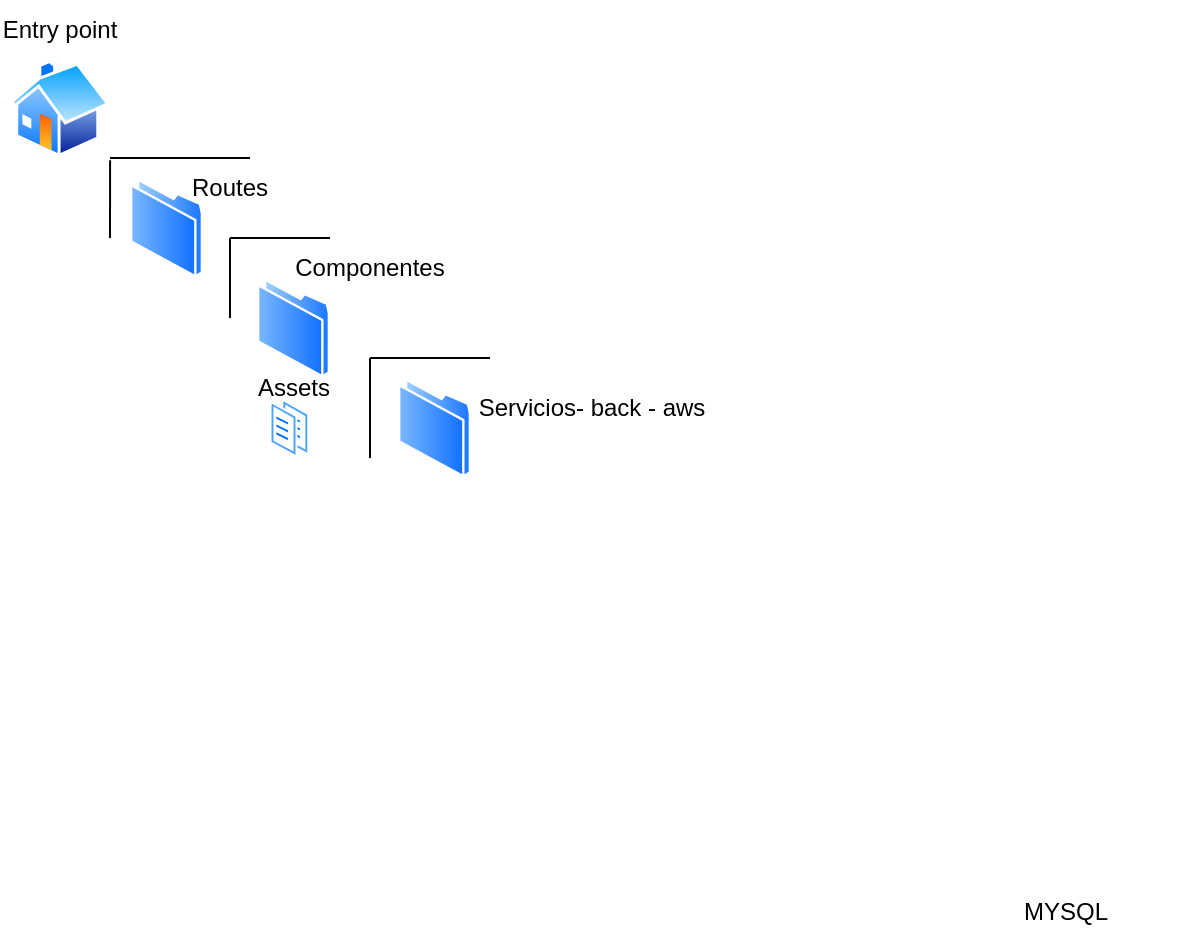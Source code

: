 <mxfile version="24.2.7" type="github">
  <diagram name="Página-1" id="_zZfIsROVKrqcc1TlIVI">
    <mxGraphModel dx="756" dy="1561" grid="1" gridSize="10" guides="1" tooltips="1" connect="1" arrows="1" fold="1" page="1" pageScale="1" pageWidth="827" pageHeight="1169" math="0" shadow="0">
      <root>
        <mxCell id="0" />
        <mxCell id="1" parent="0" />
        <mxCell id="ae3VG7JbaiyevE33gcLV-37" value="MYSQL" style="text;html=1;align=center;verticalAlign=middle;whiteSpace=wrap;rounded=0;" vertex="1" parent="1">
          <mxGeometry x="680" y="-198" width="136" height="30" as="geometry" />
        </mxCell>
        <mxCell id="ae3VG7JbaiyevE33gcLV-58" value="" style="image;aspect=fixed;perimeter=ellipsePerimeter;html=1;align=center;shadow=0;dashed=0;spacingTop=3;image=img/lib/active_directory/home.svg;" vertex="1" parent="1">
          <mxGeometry x="220" y="-609" width="50" height="48.5" as="geometry" />
        </mxCell>
        <mxCell id="ae3VG7JbaiyevE33gcLV-59" value="" style="image;aspect=fixed;perimeter=ellipsePerimeter;html=1;align=center;shadow=0;dashed=0;spacingTop=3;image=img/lib/active_directory/folder.svg;" vertex="1" parent="1">
          <mxGeometry x="280" y="-550" width="36.5" height="50" as="geometry" />
        </mxCell>
        <mxCell id="ae3VG7JbaiyevE33gcLV-60" value="" style="image;aspect=fixed;perimeter=ellipsePerimeter;html=1;align=center;shadow=0;dashed=0;spacingTop=3;image=img/lib/active_directory/folder.svg;" vertex="1" parent="1">
          <mxGeometry x="343.5" y="-500" width="36.5" height="50" as="geometry" />
        </mxCell>
        <mxCell id="ae3VG7JbaiyevE33gcLV-61" value="" style="image;aspect=fixed;perimeter=ellipsePerimeter;html=1;align=center;shadow=0;dashed=0;spacingTop=3;image=img/lib/active_directory/folder.svg;" vertex="1" parent="1">
          <mxGeometry x="414" y="-450" width="36.5" height="50" as="geometry" />
        </mxCell>
        <mxCell id="ae3VG7JbaiyevE33gcLV-65" value="" style="image;aspect=fixed;perimeter=ellipsePerimeter;html=1;align=center;shadow=0;dashed=0;spacingTop=3;image=img/lib/active_directory/documents.svg;" vertex="1" parent="1">
          <mxGeometry x="349.8" y="-440" width="19.8" height="30" as="geometry" />
        </mxCell>
        <mxCell id="ae3VG7JbaiyevE33gcLV-66" value="" style="endArrow=none;html=1;rounded=0;entryX=1.001;entryY=1.034;entryDx=0;entryDy=0;entryPerimeter=0;" edge="1" parent="1" target="ae3VG7JbaiyevE33gcLV-58">
          <mxGeometry relative="1" as="geometry">
            <mxPoint x="270" y="-520" as="sourcePoint" />
            <mxPoint x="270" y="-560" as="targetPoint" />
          </mxGeometry>
        </mxCell>
        <mxCell id="ae3VG7JbaiyevE33gcLV-67" value="" style="resizable=0;html=1;whiteSpace=wrap;align=right;verticalAlign=bottom;" connectable="0" vertex="1" parent="ae3VG7JbaiyevE33gcLV-66">
          <mxGeometry x="1" relative="1" as="geometry" />
        </mxCell>
        <mxCell id="ae3VG7JbaiyevE33gcLV-68" value="" style="endArrow=none;html=1;rounded=0;" edge="1" parent="1">
          <mxGeometry relative="1" as="geometry">
            <mxPoint x="270" y="-560" as="sourcePoint" />
            <mxPoint x="340" y="-560" as="targetPoint" />
          </mxGeometry>
        </mxCell>
        <mxCell id="ae3VG7JbaiyevE33gcLV-69" value="" style="resizable=0;html=1;whiteSpace=wrap;align=right;verticalAlign=bottom;" connectable="0" vertex="1" parent="ae3VG7JbaiyevE33gcLV-68">
          <mxGeometry x="1" relative="1" as="geometry" />
        </mxCell>
        <mxCell id="ae3VG7JbaiyevE33gcLV-70" value="" style="endArrow=none;html=1;rounded=0;" edge="1" parent="1">
          <mxGeometry relative="1" as="geometry">
            <mxPoint x="330" y="-520" as="sourcePoint" />
            <mxPoint x="380" y="-520" as="targetPoint" />
          </mxGeometry>
        </mxCell>
        <mxCell id="ae3VG7JbaiyevE33gcLV-71" value="" style="resizable=0;html=1;whiteSpace=wrap;align=right;verticalAlign=bottom;" connectable="0" vertex="1" parent="ae3VG7JbaiyevE33gcLV-70">
          <mxGeometry x="1" relative="1" as="geometry" />
        </mxCell>
        <mxCell id="ae3VG7JbaiyevE33gcLV-72" value="" style="endArrow=none;html=1;rounded=0;" edge="1" parent="1">
          <mxGeometry relative="1" as="geometry">
            <mxPoint x="330" y="-520" as="sourcePoint" />
            <mxPoint x="330" y="-480" as="targetPoint" />
          </mxGeometry>
        </mxCell>
        <mxCell id="ae3VG7JbaiyevE33gcLV-73" value="" style="resizable=0;html=1;whiteSpace=wrap;align=right;verticalAlign=bottom;" connectable="0" vertex="1" parent="ae3VG7JbaiyevE33gcLV-72">
          <mxGeometry x="1" relative="1" as="geometry" />
        </mxCell>
        <mxCell id="ae3VG7JbaiyevE33gcLV-74" value="" style="endArrow=none;html=1;rounded=0;" edge="1" parent="1">
          <mxGeometry relative="1" as="geometry">
            <mxPoint x="400" y="-460" as="sourcePoint" />
            <mxPoint x="460" y="-460" as="targetPoint" />
          </mxGeometry>
        </mxCell>
        <mxCell id="ae3VG7JbaiyevE33gcLV-75" value="" style="resizable=0;html=1;whiteSpace=wrap;align=right;verticalAlign=bottom;" connectable="0" vertex="1" parent="ae3VG7JbaiyevE33gcLV-74">
          <mxGeometry x="1" relative="1" as="geometry" />
        </mxCell>
        <mxCell id="ae3VG7JbaiyevE33gcLV-76" value="" style="endArrow=none;html=1;rounded=0;" edge="1" parent="1">
          <mxGeometry relative="1" as="geometry">
            <mxPoint x="400" y="-460" as="sourcePoint" />
            <mxPoint x="400" y="-410" as="targetPoint" />
          </mxGeometry>
        </mxCell>
        <mxCell id="ae3VG7JbaiyevE33gcLV-77" value="" style="resizable=0;html=1;whiteSpace=wrap;align=right;verticalAlign=bottom;" connectable="0" vertex="1" parent="ae3VG7JbaiyevE33gcLV-76">
          <mxGeometry x="1" relative="1" as="geometry" />
        </mxCell>
        <mxCell id="ae3VG7JbaiyevE33gcLV-78" value="Entry point" style="text;html=1;align=center;verticalAlign=middle;whiteSpace=wrap;rounded=0;" vertex="1" parent="1">
          <mxGeometry x="215" y="-639" width="60" height="30" as="geometry" />
        </mxCell>
        <mxCell id="ae3VG7JbaiyevE33gcLV-79" value="Routes" style="text;html=1;align=center;verticalAlign=middle;whiteSpace=wrap;rounded=0;" vertex="1" parent="1">
          <mxGeometry x="300" y="-560.5" width="60" height="30" as="geometry" />
        </mxCell>
        <mxCell id="ae3VG7JbaiyevE33gcLV-80" value="Componentes" style="text;html=1;align=center;verticalAlign=middle;whiteSpace=wrap;rounded=0;" vertex="1" parent="1">
          <mxGeometry x="369.6" y="-520" width="60" height="30" as="geometry" />
        </mxCell>
        <mxCell id="ae3VG7JbaiyevE33gcLV-81" value="Servicios- back - aws" style="text;html=1;align=center;verticalAlign=middle;whiteSpace=wrap;rounded=0;" vertex="1" parent="1">
          <mxGeometry x="450.5" y="-450" width="119.5" height="30" as="geometry" />
        </mxCell>
        <mxCell id="ae3VG7JbaiyevE33gcLV-82" value="Assets" style="text;html=1;align=center;verticalAlign=middle;whiteSpace=wrap;rounded=0;" vertex="1" parent="1">
          <mxGeometry x="331.75" y="-460.5" width="60" height="30" as="geometry" />
        </mxCell>
      </root>
    </mxGraphModel>
  </diagram>
</mxfile>
